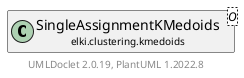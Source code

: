 @startuml
    remove .*\.(Instance|Par|Parameterizer|Factory)$
    set namespaceSeparator none
    hide empty fields
    hide empty methods

    class "<size:14>SingleAssignmentKMedoids.Instance\n<size:10>elki.clustering.kmedoids" as elki.clustering.kmedoids.SingleAssignmentKMedoids.Instance [[SingleAssignmentKMedoids.Instance.html]] {
        ~ids: DBIDs
        ~distQ: DistanceQuery<?>
        ~assignment: WritableIntegerDataStore
        +Instance(DistanceQuery<?>, DBIDs, WritableIntegerDataStore)
        #run(ArrayModifiableDBIDs): double
        #assignToNearestCluster(ArrayModifiableDBIDs): double
    }

    class "<size:14>SingleAssignmentKMedoids\n<size:10>elki.clustering.kmedoids" as elki.clustering.kmedoids.SingleAssignmentKMedoids<O> [[SingleAssignmentKMedoids.html]]

    elki.clustering.kmedoids.SingleAssignmentKMedoids +-- elki.clustering.kmedoids.SingleAssignmentKMedoids.Instance

    center footer UMLDoclet 2.0.19, PlantUML 1.2022.8
@enduml
